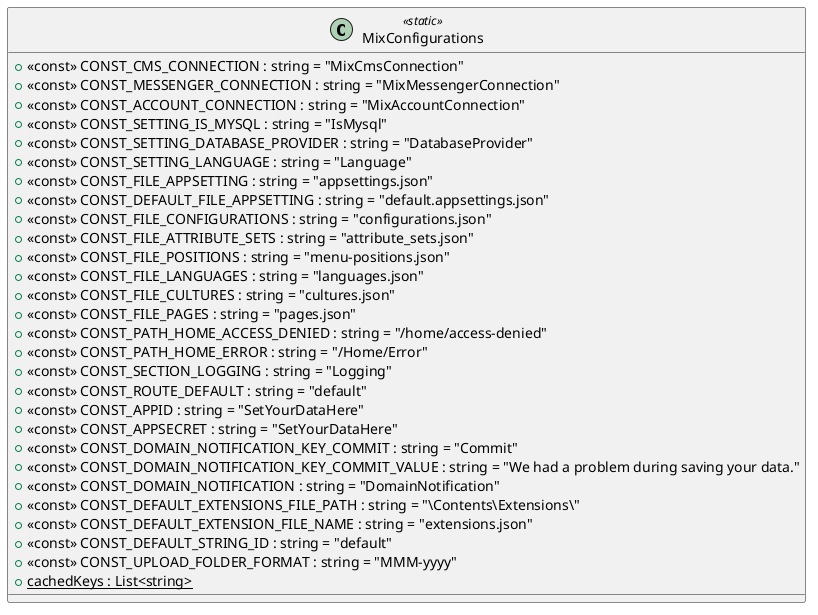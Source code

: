 @startuml
class MixConfigurations <<static>> {
    + <<const>> CONST_CMS_CONNECTION : string = "MixCmsConnection"
    + <<const>> CONST_MESSENGER_CONNECTION : string = "MixMessengerConnection"
    + <<const>> CONST_ACCOUNT_CONNECTION : string = "MixAccountConnection"
    + <<const>> CONST_SETTING_IS_MYSQL : string = "IsMysql"
    + <<const>> CONST_SETTING_DATABASE_PROVIDER : string = "DatabaseProvider"
    + <<const>> CONST_SETTING_LANGUAGE : string = "Language"
    + <<const>> CONST_FILE_APPSETTING : string = "appsettings.json"
    + <<const>> CONST_DEFAULT_FILE_APPSETTING : string = "default.appsettings.json"
    + <<const>> CONST_FILE_CONFIGURATIONS : string = "configurations.json"
    + <<const>> CONST_FILE_ATTRIBUTE_SETS : string = "attribute_sets.json"
    + <<const>> CONST_FILE_POSITIONS : string = "menu-positions.json"
    + <<const>> CONST_FILE_LANGUAGES : string = "languages.json"
    + <<const>> CONST_FILE_CULTURES : string = "cultures.json"
    + <<const>> CONST_FILE_PAGES : string = "pages.json"
    + <<const>> CONST_PATH_HOME_ACCESS_DENIED : string = "/home/access-denied"
    + <<const>> CONST_PATH_HOME_ERROR : string = "/Home/Error"
    + <<const>> CONST_SECTION_LOGGING : string = "Logging"
    + <<const>> CONST_ROUTE_DEFAULT : string = "default"
    + <<const>> CONST_APPID : string = "SetYourDataHere"
    + <<const>> CONST_APPSECRET : string = "SetYourDataHere"
    + <<const>> CONST_DOMAIN_NOTIFICATION_KEY_COMMIT : string = "Commit"
    + <<const>> CONST_DOMAIN_NOTIFICATION_KEY_COMMIT_VALUE : string = "We had a problem during saving your data."
    + <<const>> CONST_DOMAIN_NOTIFICATION : string = "DomainNotification"
    + <<const>> CONST_DEFAULT_EXTENSIONS_FILE_PATH : string = "\\Contents\\Extensions\\"
    + <<const>> CONST_DEFAULT_EXTENSION_FILE_NAME : string = "extensions.json"
    + <<const>> CONST_DEFAULT_STRING_ID : string = "default"
    + <<const>> CONST_UPLOAD_FOLDER_FORMAT : string = "MMM-yyyy"
    + {static} cachedKeys : List<string>
}
@enduml
